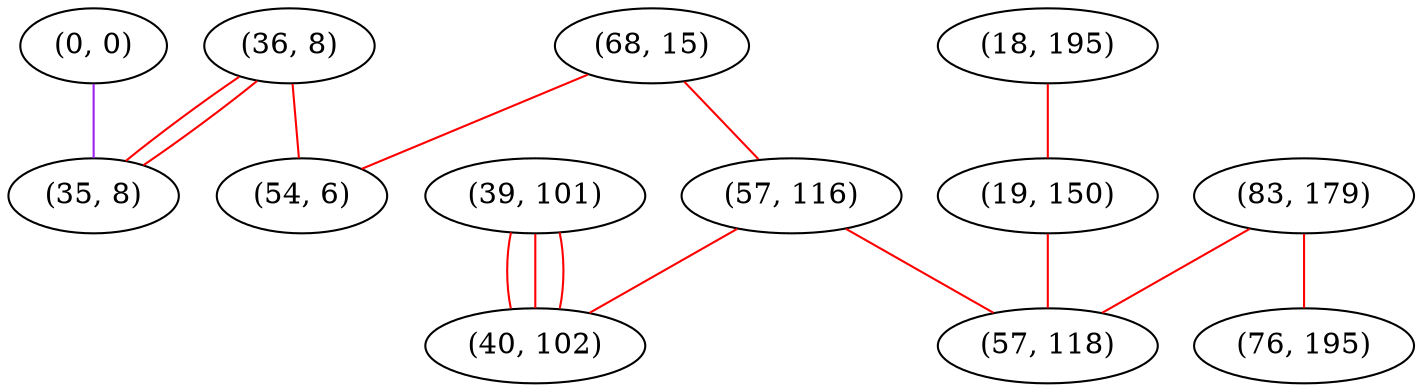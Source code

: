 graph "" {
"(0, 0)";
"(18, 195)";
"(83, 179)";
"(19, 150)";
"(36, 8)";
"(68, 15)";
"(35, 8)";
"(39, 101)";
"(57, 116)";
"(54, 6)";
"(40, 102)";
"(57, 118)";
"(76, 195)";
"(0, 0)" -- "(35, 8)"  [color=purple, key=0, weight=4];
"(18, 195)" -- "(19, 150)"  [color=red, key=0, weight=1];
"(83, 179)" -- "(57, 118)"  [color=red, key=0, weight=1];
"(83, 179)" -- "(76, 195)"  [color=red, key=0, weight=1];
"(19, 150)" -- "(57, 118)"  [color=red, key=0, weight=1];
"(36, 8)" -- "(35, 8)"  [color=red, key=0, weight=1];
"(36, 8)" -- "(35, 8)"  [color=red, key=1, weight=1];
"(36, 8)" -- "(54, 6)"  [color=red, key=0, weight=1];
"(68, 15)" -- "(57, 116)"  [color=red, key=0, weight=1];
"(68, 15)" -- "(54, 6)"  [color=red, key=0, weight=1];
"(39, 101)" -- "(40, 102)"  [color=red, key=0, weight=1];
"(39, 101)" -- "(40, 102)"  [color=red, key=1, weight=1];
"(39, 101)" -- "(40, 102)"  [color=red, key=2, weight=1];
"(57, 116)" -- "(40, 102)"  [color=red, key=0, weight=1];
"(57, 116)" -- "(57, 118)"  [color=red, key=0, weight=1];
}
